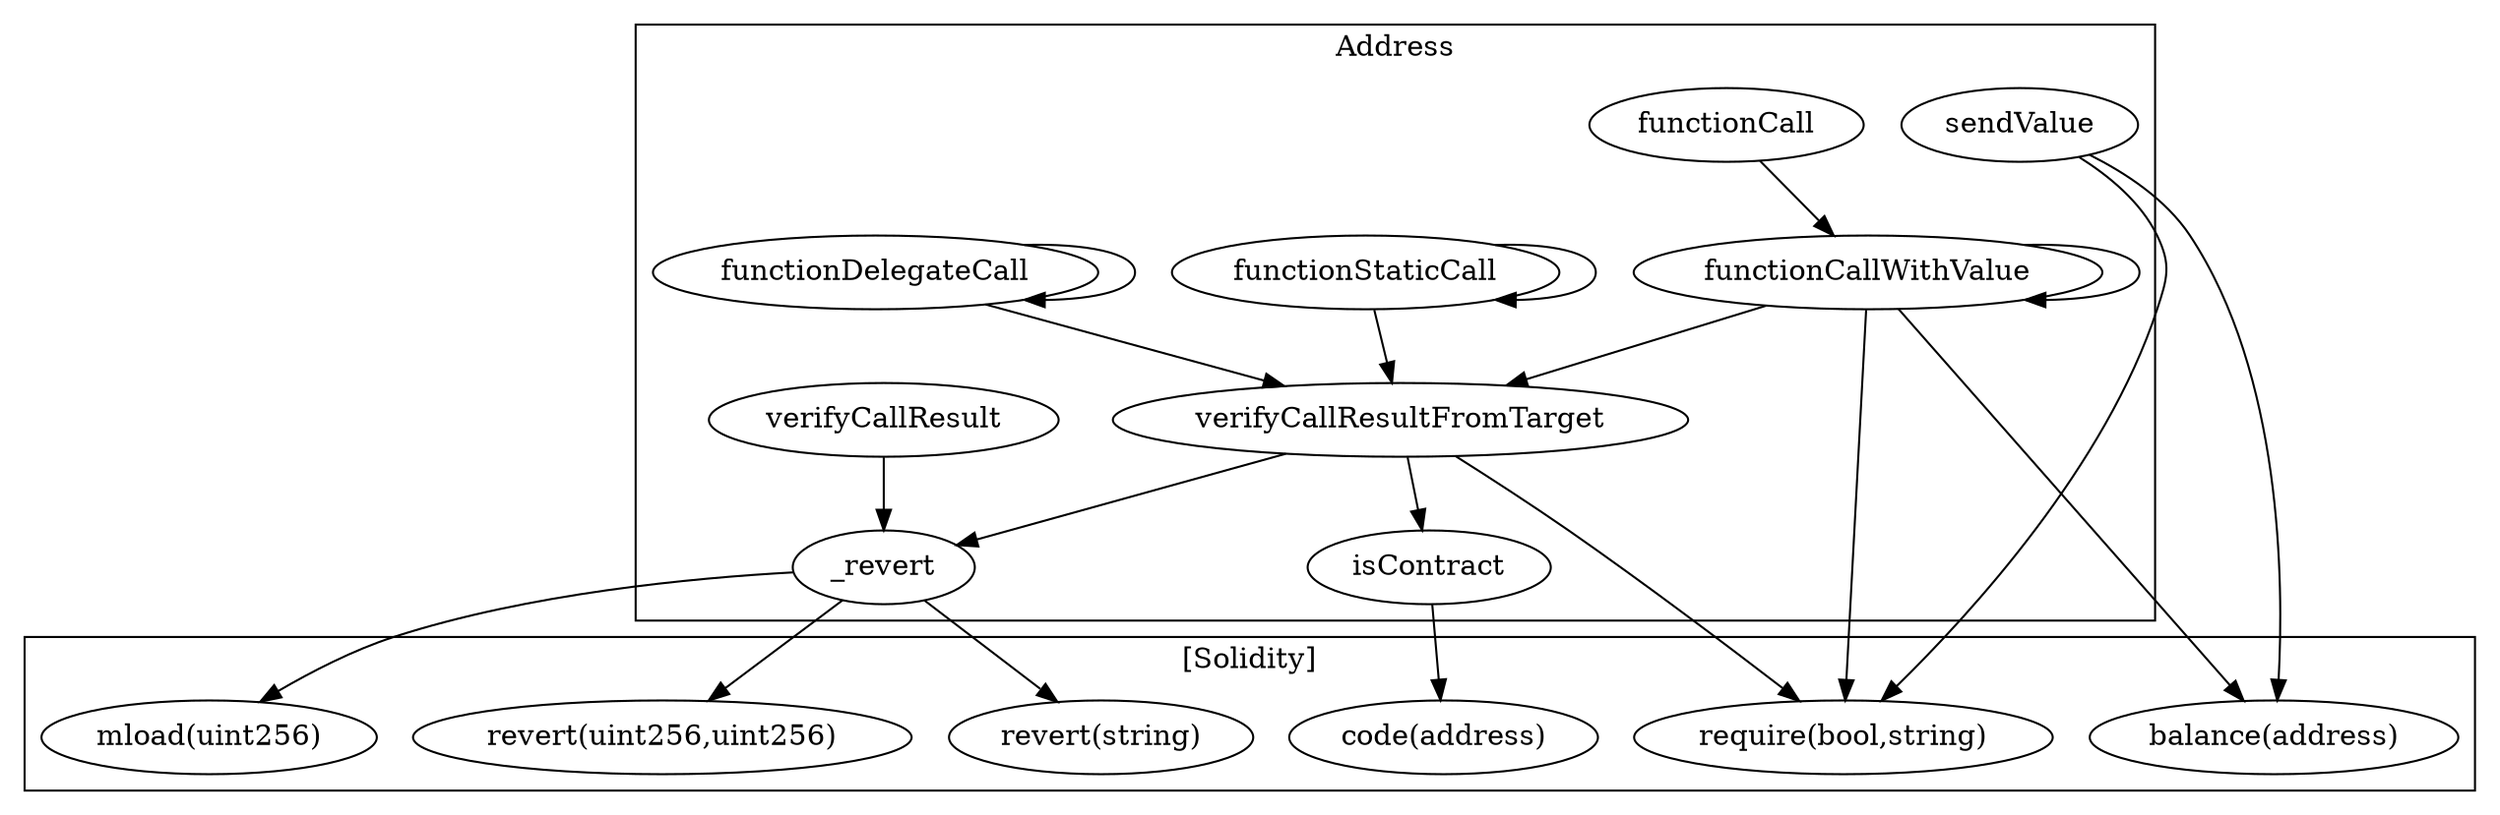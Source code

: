 strict digraph {
subgraph cluster_6149_Address {
label = "Address"
"6149_verifyCallResult" [label="verifyCallResult"]
"6149_functionCallWithValue" [label="functionCallWithValue"]
"6149_isContract" [label="isContract"]
"6149_functionDelegateCall" [label="functionDelegateCall"]
"6149_sendValue" [label="sendValue"]
"6149_functionCall" [label="functionCall"]
"6149__revert" [label="_revert"]
"6149_functionStaticCall" [label="functionStaticCall"]
"6149_verifyCallResultFromTarget" [label="verifyCallResultFromTarget"]
"6149_functionCallWithValue" -> "6149_functionCallWithValue"
"6149_functionCall" -> "6149_functionCallWithValue"
"6149_functionStaticCall" -> "6149_functionStaticCall"
"6149_verifyCallResultFromTarget" -> "6149__revert"
"6149_functionDelegateCall" -> "6149_verifyCallResultFromTarget"
"6149_verifyCallResult" -> "6149__revert"
"6149_verifyCallResultFromTarget" -> "6149_isContract"
"6149_functionCallWithValue" -> "6149_verifyCallResultFromTarget"
"6149_functionStaticCall" -> "6149_verifyCallResultFromTarget"
"6149_functionDelegateCall" -> "6149_functionDelegateCall"
}subgraph cluster_solidity {
label = "[Solidity]"
"revert(string)" 
"require(bool,string)" 
"mload(uint256)" 
"code(address)" 
"balance(address)" 
"revert(uint256,uint256)" 
"6149__revert" -> "revert(uint256,uint256)"
"6149_isContract" -> "code(address)"
"6149__revert" -> "revert(string)"
"6149_sendValue" -> "require(bool,string)"
"6149__revert" -> "mload(uint256)"
"6149_sendValue" -> "balance(address)"
"6149_functionCallWithValue" -> "require(bool,string)"
"6149_functionCallWithValue" -> "balance(address)"
"6149_verifyCallResultFromTarget" -> "require(bool,string)"
}
}